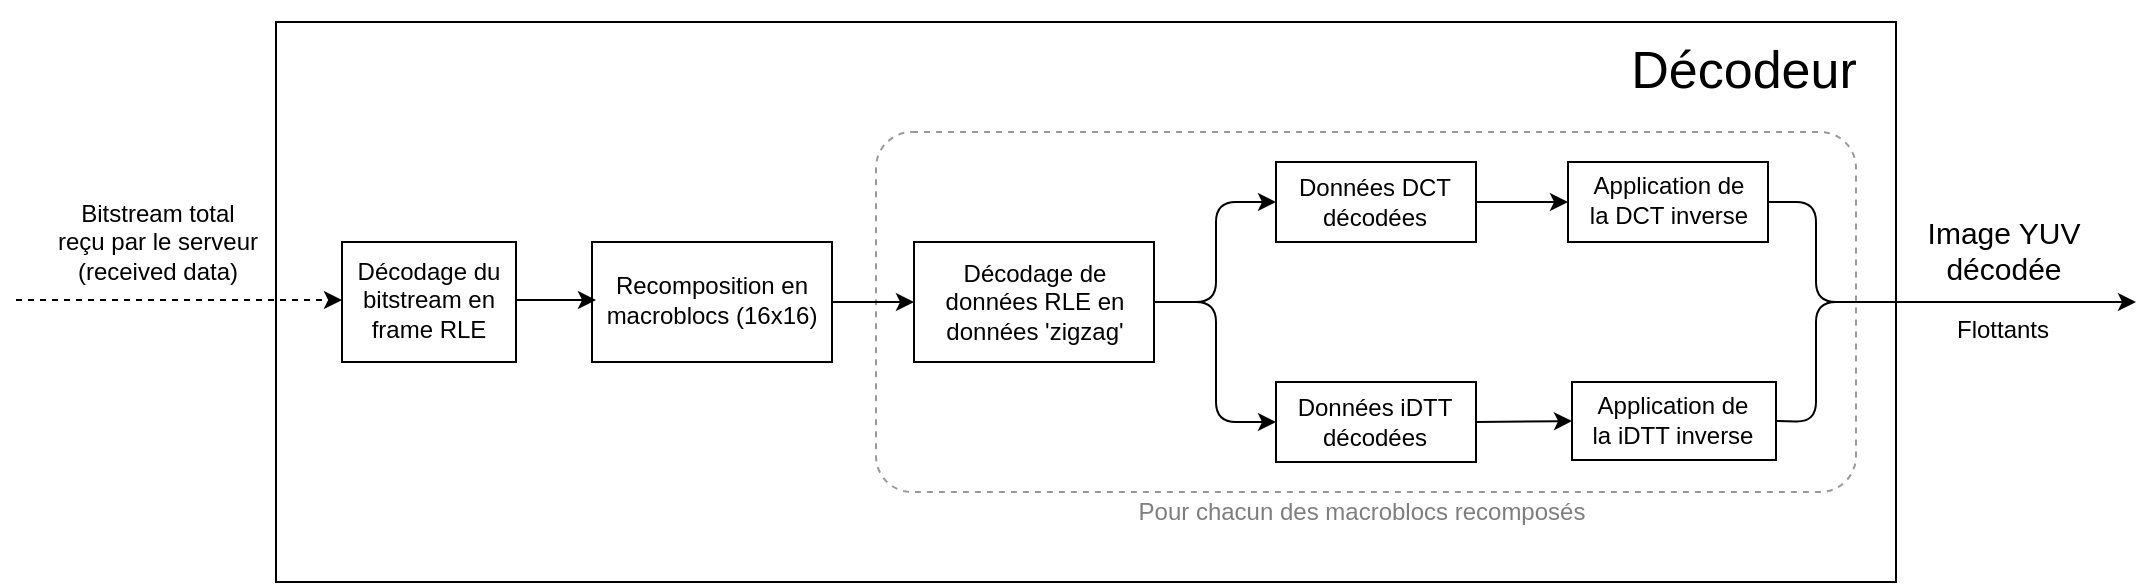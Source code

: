 <mxfile version="13.9.9" type="device"><diagram id="fFQT0gd7S8R2my1VeCcM" name="Page-1"><mxGraphModel dx="1848" dy="600" grid="1" gridSize="10" guides="1" tooltips="1" connect="1" arrows="1" fold="1" page="1" pageScale="1" pageWidth="827" pageHeight="1169" math="0" shadow="0"><root><mxCell id="0"/><mxCell id="1" parent="0"/><mxCell id="ph0rSgIXq78x9JK2uY7R-22" value="" style="rounded=0;whiteSpace=wrap;html=1;" parent="1" vertex="1"><mxGeometry x="50" y="910" width="810" height="280" as="geometry"/></mxCell><mxCell id="ph0rSgIXq78x9JK2uY7R-24" value="&lt;font style=&quot;font-size: 12px&quot;&gt;Bitstream total reçu par le serveur (received data)&lt;/font&gt;" style="text;html=1;strokeColor=none;fillColor=none;align=center;verticalAlign=middle;whiteSpace=wrap;rounded=0;fontSize=12;" parent="1" vertex="1"><mxGeometry x="-61" y="992" width="104" height="56" as="geometry"/></mxCell><mxCell id="ph0rSgIXq78x9JK2uY7R-30" value="&lt;font style=&quot;font-size: 15px&quot;&gt;Image YUV décodée&lt;/font&gt;" style="text;html=1;strokeColor=none;fillColor=none;align=center;verticalAlign=middle;whiteSpace=wrap;rounded=0;" parent="1" vertex="1"><mxGeometry x="864" y="1004" width="100" height="40" as="geometry"/></mxCell><mxCell id="ph0rSgIXq78x9JK2uY7R-32" value="&lt;font style=&quot;font-size: 26px&quot;&gt;Décodeur&lt;/font&gt;" style="text;html=1;strokeColor=none;fillColor=none;align=center;verticalAlign=middle;whiteSpace=wrap;rounded=0;" parent="1" vertex="1"><mxGeometry x="709" y="899" width="150" height="70" as="geometry"/></mxCell><mxCell id="ph0rSgIXq78x9JK2uY7R-98" value="" style="rounded=0;whiteSpace=wrap;html=1;" parent="1" vertex="1"><mxGeometry x="83" y="1020" width="87" height="60" as="geometry"/></mxCell><mxCell id="ph0rSgIXq78x9JK2uY7R-99" value="Décodage du bitstream en frame RLE" style="text;html=1;strokeColor=none;fillColor=none;align=center;verticalAlign=middle;whiteSpace=wrap;rounded=0;" parent="1" vertex="1"><mxGeometry x="83" y="1029" width="87" height="40" as="geometry"/></mxCell><mxCell id="ph0rSgIXq78x9JK2uY7R-100" value="" style="rounded=0;whiteSpace=wrap;html=1;" parent="1" vertex="1"><mxGeometry x="369" y="1020" width="120" height="60" as="geometry"/></mxCell><mxCell id="ph0rSgIXq78x9JK2uY7R-101" value="Décodage de données RLE en données 'zigzag'" style="text;html=1;strokeColor=none;fillColor=none;align=center;verticalAlign=middle;whiteSpace=wrap;rounded=0;" parent="1" vertex="1"><mxGeometry x="373.5" y="1030" width="111" height="40" as="geometry"/></mxCell><mxCell id="ph0rSgIXq78x9JK2uY7R-103" value="" style="rounded=0;whiteSpace=wrap;html=1;" parent="1" vertex="1"><mxGeometry x="698" y="1090" width="102" height="39" as="geometry"/></mxCell><mxCell id="ph0rSgIXq78x9JK2uY7R-104" value="Application de la iDTT inverse" style="text;html=1;strokeColor=none;fillColor=none;align=center;verticalAlign=middle;whiteSpace=wrap;rounded=0;" parent="1" vertex="1"><mxGeometry x="704.5" y="1089" width="87" height="40" as="geometry"/></mxCell><mxCell id="ph0rSgIXq78x9JK2uY7R-105" value="" style="rounded=0;whiteSpace=wrap;html=1;" parent="1" vertex="1"><mxGeometry x="696" y="980" width="100" height="40" as="geometry"/></mxCell><mxCell id="ph0rSgIXq78x9JK2uY7R-107" value="Application de la DCT inverse" style="text;html=1;strokeColor=none;fillColor=none;align=center;verticalAlign=middle;whiteSpace=wrap;rounded=0;" parent="1" vertex="1"><mxGeometry x="702.5" y="979" width="87" height="40" as="geometry"/></mxCell><mxCell id="ph0rSgIXq78x9JK2uY7R-118" value="" style="rounded=0;whiteSpace=wrap;html=1;" parent="1" vertex="1"><mxGeometry x="550" y="980" width="100" height="40" as="geometry"/></mxCell><mxCell id="ph0rSgIXq78x9JK2uY7R-119" value="Données DCT décodées" style="text;html=1;strokeColor=none;fillColor=none;align=center;verticalAlign=middle;whiteSpace=wrap;rounded=0;" parent="1" vertex="1"><mxGeometry x="556" y="980" width="87" height="40" as="geometry"/></mxCell><mxCell id="ph0rSgIXq78x9JK2uY7R-120" value="" style="rounded=0;whiteSpace=wrap;html=1;" parent="1" vertex="1"><mxGeometry x="550" y="1090" width="100" height="40" as="geometry"/></mxCell><mxCell id="ph0rSgIXq78x9JK2uY7R-121" value="Données iDTT décodées" style="text;html=1;strokeColor=none;fillColor=none;align=center;verticalAlign=middle;whiteSpace=wrap;rounded=0;" parent="1" vertex="1"><mxGeometry x="556" y="1090" width="87" height="40" as="geometry"/></mxCell><mxCell id="ph0rSgIXq78x9JK2uY7R-130" value="" style="rounded=1;whiteSpace=wrap;html=1;fillColor=none;dashed=1;opacity=40;arcSize=10;" parent="1" vertex="1"><mxGeometry x="350" y="965" width="490" height="180" as="geometry"/></mxCell><mxCell id="ph0rSgIXq78x9JK2uY7R-131" value="&lt;font style=&quot;font-size: 12px&quot;&gt;Pour chacun des macroblocs recomposés&lt;/font&gt;" style="text;html=1;strokeColor=none;fillColor=none;align=center;verticalAlign=middle;whiteSpace=wrap;rounded=0;dashed=1;opacity=70;textOpacity=50;" parent="1" vertex="1"><mxGeometry x="474" y="1145" width="238" height="20" as="geometry"/></mxCell><mxCell id="ph0rSgIXq78x9JK2uY7R-133" value="" style="rounded=0;whiteSpace=wrap;html=1;" parent="1" vertex="1"><mxGeometry x="208" y="1020" width="120" height="60" as="geometry"/></mxCell><mxCell id="ph0rSgIXq78x9JK2uY7R-134" value="Recomposition en macroblocs (16x16)" style="text;html=1;strokeColor=none;fillColor=none;align=center;verticalAlign=middle;whiteSpace=wrap;rounded=0;" parent="1" vertex="1"><mxGeometry x="213" y="1029" width="110" height="40" as="geometry"/></mxCell><mxCell id="ph0rSgIXq78x9JK2uY7R-136" value="" style="endArrow=classic;html=1;fontSize=9;exitX=1;exitY=0.5;exitDx=0;exitDy=0;" parent="1" source="ph0rSgIXq78x9JK2uY7R-99" edge="1"><mxGeometry width="50" height="50" relative="1" as="geometry"><mxPoint x="440" y="1070" as="sourcePoint"/><mxPoint x="210" y="1049" as="targetPoint"/></mxGeometry></mxCell><mxCell id="ph0rSgIXq78x9JK2uY7R-137" value="" style="endArrow=classic;html=1;fontSize=9;exitX=1;exitY=0.5;exitDx=0;exitDy=0;entryX=0;entryY=0.5;entryDx=0;entryDy=0;" parent="1" source="ph0rSgIXq78x9JK2uY7R-133" target="ph0rSgIXq78x9JK2uY7R-100" edge="1"><mxGeometry width="50" height="50" relative="1" as="geometry"><mxPoint x="440" y="1070" as="sourcePoint"/><mxPoint x="490" y="1020" as="targetPoint"/></mxGeometry></mxCell><mxCell id="ph0rSgIXq78x9JK2uY7R-138" value="" style="endArrow=classic;html=1;fontSize=9;entryX=0;entryY=0.5;entryDx=0;entryDy=0;exitX=1;exitY=0.5;exitDx=0;exitDy=0;" parent="1" source="ph0rSgIXq78x9JK2uY7R-118" target="ph0rSgIXq78x9JK2uY7R-105" edge="1"><mxGeometry width="50" height="50" relative="1" as="geometry"><mxPoint x="580" y="1050" as="sourcePoint"/><mxPoint x="630" y="1000" as="targetPoint"/></mxGeometry></mxCell><mxCell id="ph0rSgIXq78x9JK2uY7R-139" value="" style="endArrow=classic;html=1;fontSize=9;exitX=1;exitY=0.5;exitDx=0;exitDy=0;entryX=0;entryY=0.5;entryDx=0;entryDy=0;" parent="1" source="ph0rSgIXq78x9JK2uY7R-120" target="ph0rSgIXq78x9JK2uY7R-103" edge="1"><mxGeometry width="50" height="50" relative="1" as="geometry"><mxPoint x="580" y="1050" as="sourcePoint"/><mxPoint x="630" y="1000" as="targetPoint"/></mxGeometry></mxCell><mxCell id="ph0rSgIXq78x9JK2uY7R-140" value="" style="endArrow=classic;html=1;fontSize=9;exitX=1;exitY=0.5;exitDx=0;exitDy=0;entryX=0;entryY=0.5;entryDx=0;entryDy=0;" parent="1" source="ph0rSgIXq78x9JK2uY7R-100" target="ph0rSgIXq78x9JK2uY7R-118" edge="1"><mxGeometry width="50" height="50" relative="1" as="geometry"><mxPoint x="580" y="1050" as="sourcePoint"/><mxPoint x="630" y="1000" as="targetPoint"/><Array as="points"><mxPoint x="520" y="1050"/><mxPoint x="520" y="1000"/></Array></mxGeometry></mxCell><mxCell id="ph0rSgIXq78x9JK2uY7R-141" value="" style="endArrow=classic;html=1;fontSize=9;entryX=0;entryY=0.5;entryDx=0;entryDy=0;" parent="1" target="ph0rSgIXq78x9JK2uY7R-120" edge="1"><mxGeometry width="50" height="50" relative="1" as="geometry"><mxPoint x="490" y="1050" as="sourcePoint"/><mxPoint x="630" y="1000" as="targetPoint"/><Array as="points"><mxPoint x="520" y="1050"/><mxPoint x="520" y="1110"/></Array></mxGeometry></mxCell><mxCell id="ph0rSgIXq78x9JK2uY7R-142" value="" style="endArrow=classic;html=1;fontSize=9;exitX=1;exitY=0.5;exitDx=0;exitDy=0;" parent="1" source="ph0rSgIXq78x9JK2uY7R-105" edge="1"><mxGeometry width="50" height="50" relative="1" as="geometry"><mxPoint x="660" y="1090" as="sourcePoint"/><mxPoint x="980" y="1050" as="targetPoint"/><Array as="points"><mxPoint x="820" y="1000"/><mxPoint x="820" y="1050"/></Array></mxGeometry></mxCell><mxCell id="ph0rSgIXq78x9JK2uY7R-143" value="" style="endArrow=none;html=1;fontSize=9;exitX=1;exitY=0.5;exitDx=0;exitDy=0;endFill=0;" parent="1" source="ph0rSgIXq78x9JK2uY7R-103" edge="1"><mxGeometry width="50" height="50" relative="1" as="geometry"><mxPoint x="660" y="1090" as="sourcePoint"/><mxPoint x="840" y="1050" as="targetPoint"/><Array as="points"><mxPoint x="820" y="1110"/><mxPoint x="820" y="1050"/></Array></mxGeometry></mxCell><mxCell id="PAh2Phl6V9AnVwdd61Le-2" value="Flottants" style="text;html=1;strokeColor=none;fillColor=none;align=center;verticalAlign=middle;whiteSpace=wrap;rounded=0;" parent="1" vertex="1"><mxGeometry x="872.5" y="1051" width="81" height="25" as="geometry"/></mxCell><mxCell id="Y7iajiWff5GJI94T0xxO-1" value="" style="endArrow=classic;html=1;entryX=0;entryY=0.5;entryDx=0;entryDy=0;dashed=1;" edge="1" parent="1" target="ph0rSgIXq78x9JK2uY7R-99"><mxGeometry width="50" height="50" relative="1" as="geometry"><mxPoint x="-80" y="1049" as="sourcePoint"/><mxPoint x="-20" y="1070" as="targetPoint"/></mxGeometry></mxCell></root></mxGraphModel></diagram></mxfile>